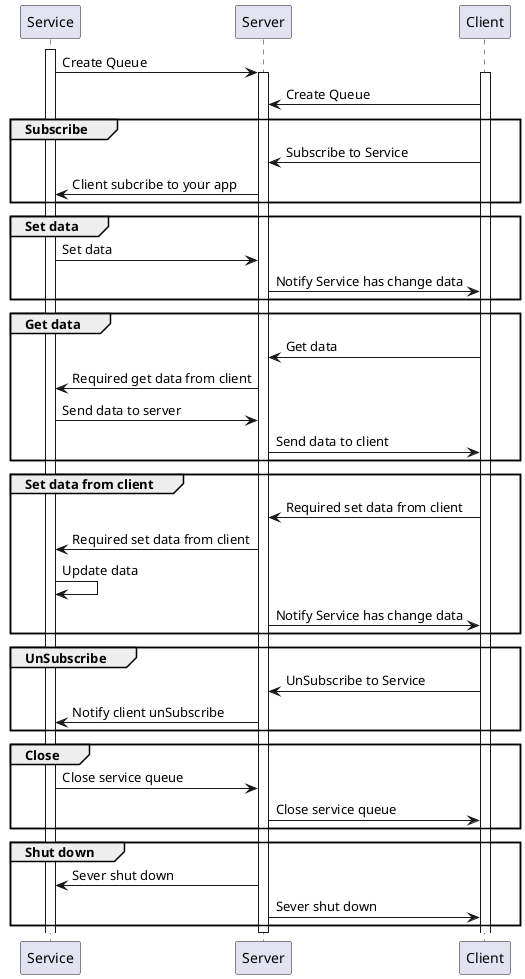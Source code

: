 @startuml SequenceDiagram

participant "Service" as Service
participant "Server" as Server
participant "Client" as Client

activate Service
Service -> Server : Create Queue
activate Server

activate Client
Client -> Server : Create Queue
group Subscribe
Client -> Server : Subscribe to Service
Server -> Service: Client subcribe to your app
end
group Set data
Service -> Server : Set data
Server -> Client : Notify Service has change data
end
group Get data
Client -> Server : Get data
Server -> Service : Required get data from client
Service -> Server : Send data to server
Server -> Client : Send data to client
end
group Set data from client
Client -> Server: Required set data from client
Server -> Service: Required set data from client
Service -> Service : Update data
Server -> Client : Notify Service has change data
end
group UnSubscribe
Client -> Server : UnSubscribe to Service
Server -> Service: Notify client unSubscribe
end
group Close
Service -> Server : Close service queue
Server -> Client : Close service queue
end
group Shut down
Server -> Service : Sever shut down
Server -> Client : Sever shut down
end
deactivate Server
@enduml
